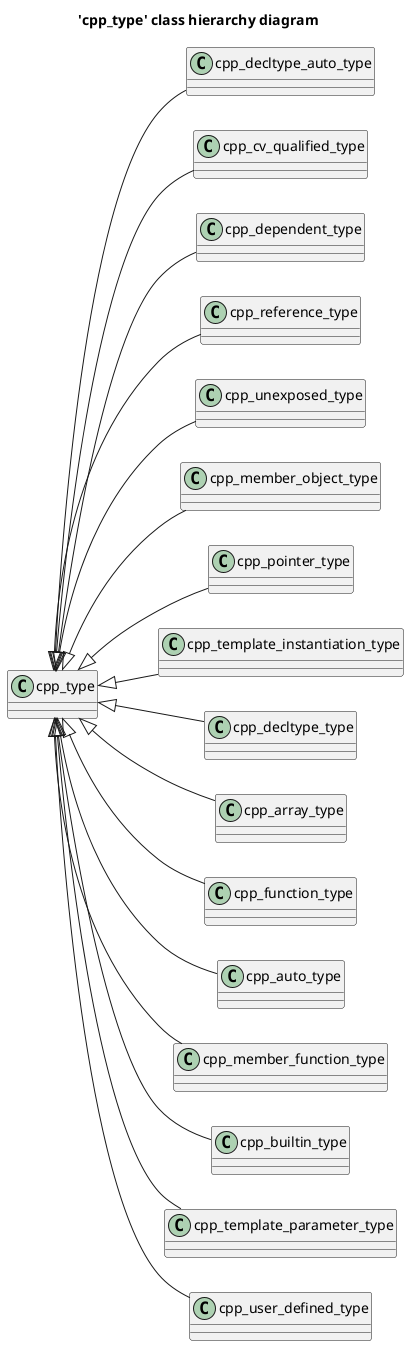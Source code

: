 @startuml
title 'cpp_type' class hierarchy diagram
left to right direction
class "cpp_decltype_auto_type" as C_0000026248340214462662
class C_0000026248340214462662 [[https://github.com/foonathan/cppast/blob/f00df6675d87c6983033d270728c57a55cd3db22/include/cppast/cppast_fwd.hpp#L27{cpp_decltype_auto_type}]] {
__
}
class "cpp_cv_qualified_type" as C_0000342846994454958214
class C_0000342846994454958214 [[https://github.com/foonathan/cppast/blob/f00df6675d87c6983033d270728c57a55cd3db22/include/cppast/cppast_fwd.hpp#L26{cpp_cv_qualified_type}]] {
__
}
class "cpp_dependent_type" as C_0000507998479194737071
class C_0000507998479194737071 [[https://github.com/foonathan/cppast/blob/f00df6675d87c6983033d270728c57a55cd3db22/include/cppast/cppast_fwd.hpp#L29{cpp_dependent_type}]] {
__
}
class "cpp_reference_type" as C_0000600573949475383075
class C_0000600573949475383075 [[https://github.com/foonathan/cppast/blob/f00df6675d87c6983033d270728c57a55cd3db22/include/cppast/cppast_fwd.hpp#L58{cpp_reference_type}]] {
__
}
class "cpp_unexposed_type" as C_0000601730303705395408
class C_0000601730303705395408 [[https://github.com/foonathan/cppast/blob/f00df6675d87c6983033d270728c57a55cd3db22/include/cppast/cppast_fwd.hpp#L74{cpp_unexposed_type}]] {
__
}
class "cpp_member_object_type" as C_0000603633382993980808
class C_0000603633382993980808 [[https://github.com/foonathan/cppast/blob/f00df6675d87c6983033d270728c57a55cd3db22/include/cppast/cppast_fwd.hpp#L53{cpp_member_object_type}]] {
__
}
class "cpp_pointer_type" as C_0000861535705589766807
class C_0000861535705589766807 [[https://github.com/foonathan/cppast/blob/f00df6675d87c6983033d270728c57a55cd3db22/include/cppast/cppast_fwd.hpp#L57{cpp_pointer_type}]] {
__
}
class "cpp_template_instantiation_type" as C_0001009421424714355715
class C_0001009421424714355715 [[https://github.com/foonathan/cppast/blob/f00df6675d87c6983033d270728c57a55cd3db22/include/cppast/cppast_fwd.hpp#L63{cpp_template_instantiation_type}]] {
__
}
class "cpp_decltype_type" as C_0001184982835175222056
class C_0001184982835175222056 [[https://github.com/foonathan/cppast/blob/f00df6675d87c6983033d270728c57a55cd3db22/include/cppast/cppast_fwd.hpp#L28{cpp_decltype_type}]] {
__
}
class "cpp_array_type" as C_0001347498727659770075
class C_0001347498727659770075 [[https://github.com/foonathan/cppast/blob/f00df6675d87c6983033d270728c57a55cd3db22/include/cppast/cppast_fwd.hpp#L14{cpp_array_type}]] {
__
}
class "cpp_function_type" as C_0001455852309215570565
class C_0001455852309215570565 [[https://github.com/foonathan/cppast/blob/f00df6675d87c6983033d270728c57a55cd3db22/include/cppast/cppast_fwd.hpp#L44{cpp_function_type}]] {
__
}
class "cpp_type" as C_0001585653041236922459
class C_0001585653041236922459 [[https://github.com/foonathan/cppast/blob/f00df6675d87c6983033d270728c57a55cd3db22/include/cppast/cppast_fwd.hpp#L70{cpp_type}]] {
__
}
class "cpp_auto_type" as C_0001809003368459807767
class C_0001809003368459807767 [[https://github.com/foonathan/cppast/blob/f00df6675d87c6983033d270728c57a55cd3db22/include/cppast/cppast_fwd.hpp#L16{cpp_auto_type}]] {
__
}
class "cpp_member_function_type" as C_0001956941679276907326
class C_0001956941679276907326 [[https://github.com/foonathan/cppast/blob/f00df6675d87c6983033d270728c57a55cd3db22/include/cppast/cppast_fwd.hpp#L52{cpp_member_function_type}]] {
__
}
class "cpp_builtin_type" as C_0002035785082080260407
class C_0002035785082080260407 [[https://github.com/foonathan/cppast/blob/f00df6675d87c6983033d270728c57a55cd3db22/include/cppast/cppast_fwd.hpp#L19{cpp_builtin_type}]] {
__
}
class "cpp_template_parameter_type" as C_0002158322113857881673
class C_0002158322113857881673 [[https://github.com/foonathan/cppast/blob/f00df6675d87c6983033d270728c57a55cd3db22/include/cppast/cppast_fwd.hpp#L65{cpp_template_parameter_type}]] {
__
}
class "cpp_user_defined_type" as C_0002166954434825938188
class C_0002166954434825938188 [[https://github.com/foonathan/cppast/blob/f00df6675d87c6983033d270728c57a55cd3db22/include/cppast/cppast_fwd.hpp#L75{cpp_user_defined_type}]] {
__
}
C_0001585653041236922459 <|-- C_0000026248340214462662
C_0001585653041236922459 <|-- C_0000342846994454958214
C_0001585653041236922459 <|-- C_0000507998479194737071
C_0001585653041236922459 <|-- C_0000600573949475383075
C_0001585653041236922459 <|-- C_0000601730303705395408
C_0001585653041236922459 <|-- C_0000603633382993980808
C_0001585653041236922459 <|-- C_0000861535705589766807
C_0001585653041236922459 <|-- C_0001009421424714355715
C_0001585653041236922459 <|-- C_0001184982835175222056
C_0001585653041236922459 <|-- C_0001347498727659770075
C_0001585653041236922459 <|-- C_0001455852309215570565
C_0001585653041236922459 <|-- C_0001809003368459807767
C_0001585653041236922459 <|-- C_0001956941679276907326
C_0001585653041236922459 <|-- C_0002035785082080260407
C_0001585653041236922459 <|-- C_0002158322113857881673
C_0001585653041236922459 <|-- C_0002166954434825938188

'Generated with clang-uml, version 0.4.0-7-g8a6b497
'LLVM version Ubuntu clang version 16.0.6 (++20230710042027+7cbf1a259152-1~exp1~20230710162048.105)
@enduml
